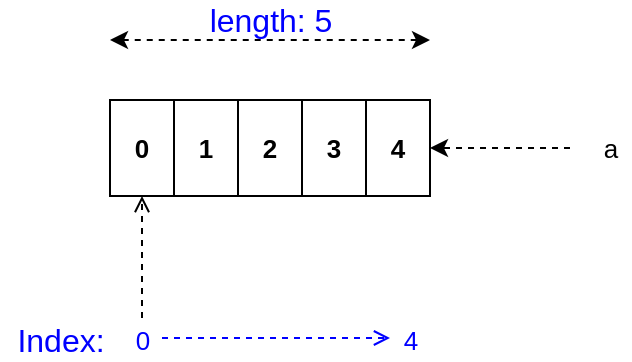<mxfile version="12.9.3" type="device" pages="3"><diagram id="CKsWFjaMFuOtYTAHAWAw" name="length"><mxGraphModel dx="946" dy="725" grid="1" gridSize="10" guides="1" tooltips="1" connect="1" arrows="1" fold="1" page="1" pageScale="1" pageWidth="850" pageHeight="1100" math="0" shadow="0"><root><mxCell id="0"/><mxCell id="1" parent="0"/><mxCell id="77YFHGBjgCDjchTip_u--9" style="edgeStyle=orthogonalEdgeStyle;rounded=0;orthogonalLoop=1;jettySize=auto;html=1;dashed=1;endArrow=open;endFill=0;fontSize=13;entryX=0.5;entryY=1;entryDx=0;entryDy=0;exitX=0.5;exitY=-0.05;exitDx=0;exitDy=0;exitPerimeter=0;" edge="1" parent="1" source="77YFHGBjgCDjchTip_u--10" target="77YFHGBjgCDjchTip_u--1"><mxGeometry relative="1" as="geometry"><mxPoint x="166" y="230" as="targetPoint"/><mxPoint x="200" y="220" as="sourcePoint"/></mxGeometry></mxCell><mxCell id="77YFHGBjgCDjchTip_u--1" value="0" style="rounded=0;whiteSpace=wrap;html=1;fillColor=none;fontSize=13;align=center;fontStyle=1" vertex="1" parent="1"><mxGeometry x="150" y="130" width="32" height="48" as="geometry"/></mxCell><mxCell id="77YFHGBjgCDjchTip_u--3" value="1" style="rounded=0;whiteSpace=wrap;html=1;fillColor=none;fontSize=13;align=center;fontStyle=1" vertex="1" parent="1"><mxGeometry x="182" y="130" width="32" height="48" as="geometry"/></mxCell><mxCell id="77YFHGBjgCDjchTip_u--4" value="2" style="rounded=0;whiteSpace=wrap;html=1;fillColor=none;fontSize=13;align=center;fontStyle=1" vertex="1" parent="1"><mxGeometry x="214" y="130" width="32" height="48" as="geometry"/></mxCell><mxCell id="77YFHGBjgCDjchTip_u--5" value="3" style="rounded=0;whiteSpace=wrap;html=1;fillColor=none;fontSize=13;align=center;fontStyle=1" vertex="1" parent="1"><mxGeometry x="246" y="130" width="32" height="48" as="geometry"/></mxCell><mxCell id="77YFHGBjgCDjchTip_u--6" value="4" style="rounded=0;whiteSpace=wrap;html=1;fillColor=none;fontSize=13;align=center;fontStyle=1" vertex="1" parent="1"><mxGeometry x="278" y="130" width="32" height="48" as="geometry"/></mxCell><mxCell id="77YFHGBjgCDjchTip_u--7" value="" style="endArrow=classic;html=1;dashed=1;fontSize=13;entryX=1;entryY=0.5;entryDx=0;entryDy=0;" edge="1" parent="1" target="77YFHGBjgCDjchTip_u--6"><mxGeometry width="50" height="50" relative="1" as="geometry"><mxPoint x="380" y="154" as="sourcePoint"/><mxPoint x="420" y="140" as="targetPoint"/></mxGeometry></mxCell><mxCell id="77YFHGBjgCDjchTip_u--8" value="a" style="text;html=1;align=center;verticalAlign=middle;resizable=0;points=[];autosize=1;fontSize=13;" vertex="1" parent="1"><mxGeometry x="390" y="144" width="20" height="20" as="geometry"/></mxCell><mxCell id="77YFHGBjgCDjchTip_u--10" value="0" style="text;html=1;align=center;verticalAlign=middle;resizable=0;points=[];autosize=1;fontSize=13;fontColor=#0000FF;" vertex="1" parent="1"><mxGeometry x="156" y="240" width="20" height="20" as="geometry"/></mxCell><mxCell id="77YFHGBjgCDjchTip_u--11" style="edgeStyle=orthogonalEdgeStyle;rounded=0;orthogonalLoop=1;jettySize=auto;html=1;dashed=1;endArrow=open;endFill=0;fontSize=13;exitX=0.5;exitY=-0.05;exitDx=0;exitDy=0;exitPerimeter=0;strokeColor=#0000FF;" edge="1" parent="1"><mxGeometry relative="1" as="geometry"><mxPoint x="290" y="249" as="targetPoint"/><mxPoint x="176" y="249" as="sourcePoint"/></mxGeometry></mxCell><mxCell id="77YFHGBjgCDjchTip_u--12" value="4" style="text;html=1;align=center;verticalAlign=middle;resizable=0;points=[];autosize=1;fontSize=13;fontColor=#0000FF;" vertex="1" parent="1"><mxGeometry x="290" y="240" width="20" height="20" as="geometry"/></mxCell><mxCell id="77YFHGBjgCDjchTip_u--13" value="" style="endArrow=classic;startArrow=classic;html=1;dashed=1;fontSize=13;" edge="1" parent="1"><mxGeometry width="50" height="50" relative="1" as="geometry"><mxPoint x="150" y="100" as="sourcePoint"/><mxPoint x="310" y="100" as="targetPoint"/></mxGeometry></mxCell><mxCell id="77YFHGBjgCDjchTip_u--15" value="length: 5" style="text;html=1;align=center;verticalAlign=middle;resizable=0;points=[];autosize=1;fontSize=16;fontColor=#0000FF;" vertex="1" parent="1"><mxGeometry x="190" y="80" width="80" height="20" as="geometry"/></mxCell><mxCell id="77YFHGBjgCDjchTip_u--16" value="Index:" style="text;html=1;align=center;verticalAlign=middle;resizable=0;points=[];autosize=1;fontSize=16;fontColor=#0000FF;" vertex="1" parent="1"><mxGeometry x="95" y="240" width="60" height="20" as="geometry"/></mxCell></root></mxGraphModel></diagram><diagram id="vk9Odr5whoIW98HqAB-Z" name="access"><mxGraphModel dx="946" dy="725" grid="1" gridSize="10" guides="1" tooltips="1" connect="1" arrows="1" fold="1" page="1" pageScale="1" pageWidth="850" pageHeight="1100" math="0" shadow="0"><root><mxCell id="V8BceSpcvKElYELYe0Uz-0"/><mxCell id="V8BceSpcvKElYELYe0Uz-1" parent="V8BceSpcvKElYELYe0Uz-0"/><mxCell id="MohczNHYN2f242Nev6kq-3" value="0" style="rounded=0;whiteSpace=wrap;html=1;fillColor=#ffffff;fontSize=13;align=center;fontStyle=1;strokeColor=#000000;fontColor=#0000FF;" vertex="1" parent="V8BceSpcvKElYELYe0Uz-1"><mxGeometry x="214" y="130" width="32" height="48" as="geometry"/></mxCell><mxCell id="MohczNHYN2f242Nev6kq-4" value="1" style="rounded=0;whiteSpace=wrap;html=1;fillColor=none;fontSize=13;align=center;fontStyle=1" vertex="1" parent="V8BceSpcvKElYELYe0Uz-1"><mxGeometry x="246" y="130" width="32" height="48" as="geometry"/></mxCell><mxCell id="MohczNHYN2f242Nev6kq-5" value="2" style="rounded=0;whiteSpace=wrap;html=1;fillColor=none;fontSize=13;align=center;fontStyle=1" vertex="1" parent="V8BceSpcvKElYELYe0Uz-1"><mxGeometry x="278" y="130" width="32" height="48" as="geometry"/></mxCell><mxCell id="MohczNHYN2f242Nev6kq-6" value="" style="endArrow=classic;html=1;dashed=1;fontSize=13;entryX=1;entryY=0.5;entryDx=0;entryDy=0;" edge="1" parent="V8BceSpcvKElYELYe0Uz-1" target="MohczNHYN2f242Nev6kq-5"><mxGeometry width="50" height="50" relative="1" as="geometry"><mxPoint x="380" y="154" as="sourcePoint"/><mxPoint x="420" y="140" as="targetPoint"/></mxGeometry></mxCell><mxCell id="MohczNHYN2f242Nev6kq-7" value="a" style="text;html=1;align=center;verticalAlign=middle;resizable=0;points=[];autosize=1;fontSize=13;" vertex="1" parent="V8BceSpcvKElYELYe0Uz-1"><mxGeometry x="390" y="144" width="20" height="20" as="geometry"/></mxCell><mxCell id="MohczNHYN2f242Nev6kq-16" value="3" style="rounded=0;whiteSpace=wrap;html=1;fillColor=#ffffff;fontSize=13;align=center;fontStyle=1;strokeColor=#000000;fontColor=#0000FF;" vertex="1" parent="V8BceSpcvKElYELYe0Uz-1"><mxGeometry x="214" y="290" width="32" height="48" as="geometry"/></mxCell><mxCell id="MohczNHYN2f242Nev6kq-17" value="1" style="rounded=0;whiteSpace=wrap;html=1;fillColor=none;fontSize=13;align=center;fontStyle=1" vertex="1" parent="V8BceSpcvKElYELYe0Uz-1"><mxGeometry x="246" y="290" width="32" height="48" as="geometry"/></mxCell><mxCell id="MohczNHYN2f242Nev6kq-18" value="2" style="rounded=0;whiteSpace=wrap;html=1;fillColor=none;fontSize=13;align=center;fontStyle=1" vertex="1" parent="V8BceSpcvKElYELYe0Uz-1"><mxGeometry x="278" y="290" width="32" height="48" as="geometry"/></mxCell><mxCell id="MohczNHYN2f242Nev6kq-19" value="" style="endArrow=classic;html=1;dashed=1;fontSize=13;entryX=1;entryY=0.5;entryDx=0;entryDy=0;" edge="1" parent="V8BceSpcvKElYELYe0Uz-1" target="MohczNHYN2f242Nev6kq-18"><mxGeometry width="50" height="50" relative="1" as="geometry"><mxPoint x="380" y="314" as="sourcePoint"/><mxPoint x="420" y="300" as="targetPoint"/></mxGeometry></mxCell><mxCell id="MohczNHYN2f242Nev6kq-20" value="a" style="text;html=1;align=center;verticalAlign=middle;resizable=0;points=[];autosize=1;fontSize=13;" vertex="1" parent="V8BceSpcvKElYELYe0Uz-1"><mxGeometry x="390" y="304" width="20" height="20" as="geometry"/></mxCell><mxCell id="MohczNHYN2f242Nev6kq-21" value="" style="edgeStyle=orthogonalEdgeStyle;rounded=0;orthogonalLoop=1;jettySize=auto;html=1;dashed=1;endArrow=open;endFill=0;strokeColor=#0000FF;fontSize=16;fontColor=#0000FF;" edge="1" parent="V8BceSpcvKElYELYe0Uz-1" source="MohczNHYN2f242Nev6kq-22" target="MohczNHYN2f242Nev6kq-16"><mxGeometry relative="1" as="geometry"/></mxCell><mxCell id="MohczNHYN2f242Nev6kq-22" value="a[0] = 3" style="text;html=1;align=center;verticalAlign=middle;resizable=0;points=[];autosize=1;fontSize=13;fontColor=#0000FF;" vertex="1" parent="V8BceSpcvKElYELYe0Uz-1"><mxGeometry x="200" y="230" width="60" height="20" as="geometry"/></mxCell></root></mxGraphModel></diagram><diagram id="SgHh_V5zE0uKP_F3bgV7" name="for-loop"><mxGraphModel dx="946" dy="725" grid="1" gridSize="10" guides="1" tooltips="1" connect="1" arrows="1" fold="1" page="1" pageScale="1" pageWidth="850" pageHeight="1100" math="0" shadow="0"><root><mxCell id="7ctsqSix7EuXHeI8nMBM-0"/><mxCell id="7ctsqSix7EuXHeI8nMBM-1" parent="7ctsqSix7EuXHeI8nMBM-0"/><mxCell id="7ctsqSix7EuXHeI8nMBM-3" value="" style="rounded=0;whiteSpace=wrap;html=1;fillColor=none;fontSize=13;align=center;fontStyle=1" vertex="1" parent="7ctsqSix7EuXHeI8nMBM-1"><mxGeometry x="202" y="110" width="32" height="48" as="geometry"/></mxCell><mxCell id="7ctsqSix7EuXHeI8nMBM-4" value="" style="rounded=0;whiteSpace=wrap;html=1;fillColor=none;fontSize=13;align=center;fontStyle=1" vertex="1" parent="7ctsqSix7EuXHeI8nMBM-1"><mxGeometry x="234" y="110" width="32" height="48" as="geometry"/></mxCell><mxCell id="7ctsqSix7EuXHeI8nMBM-5" value="" style="rounded=0;whiteSpace=wrap;html=1;fillColor=none;fontSize=13;align=center;fontStyle=1" vertex="1" parent="7ctsqSix7EuXHeI8nMBM-1"><mxGeometry x="266" y="110" width="32" height="48" as="geometry"/></mxCell><mxCell id="7ctsqSix7EuXHeI8nMBM-6" value="" style="rounded=0;whiteSpace=wrap;html=1;fillColor=none;fontSize=13;align=center;fontStyle=1" vertex="1" parent="7ctsqSix7EuXHeI8nMBM-1"><mxGeometry x="298" y="110" width="32" height="48" as="geometry"/></mxCell><mxCell id="7ctsqSix7EuXHeI8nMBM-14" value="" style="rounded=0;whiteSpace=wrap;html=1;fillColor=none;fontSize=13;align=center;fontStyle=1" vertex="1" parent="7ctsqSix7EuXHeI8nMBM-1"><mxGeometry x="330" y="110" width="32" height="48" as="geometry"/></mxCell><mxCell id="7ctsqSix7EuXHeI8nMBM-15" value="" style="rounded=0;whiteSpace=wrap;html=1;fillColor=none;fontSize=13;align=center;fontStyle=1" vertex="1" parent="7ctsqSix7EuXHeI8nMBM-1"><mxGeometry x="362" y="110" width="32" height="48" as="geometry"/></mxCell><mxCell id="7ctsqSix7EuXHeI8nMBM-16" value="" style="rounded=0;whiteSpace=wrap;html=1;fillColor=none;fontSize=13;align=center;fontStyle=1" vertex="1" parent="7ctsqSix7EuXHeI8nMBM-1"><mxGeometry x="394" y="110" width="32" height="48" as="geometry"/></mxCell><mxCell id="7ctsqSix7EuXHeI8nMBM-17" value="" style="rounded=0;whiteSpace=wrap;html=1;fillColor=none;fontSize=13;align=center;fontStyle=1" vertex="1" parent="7ctsqSix7EuXHeI8nMBM-1"><mxGeometry x="426" y="110" width="32" height="48" as="geometry"/></mxCell><mxCell id="7ctsqSix7EuXHeI8nMBM-18" value="" style="rounded=0;whiteSpace=wrap;html=1;fillColor=none;fontSize=13;align=center;fontStyle=1" vertex="1" parent="7ctsqSix7EuXHeI8nMBM-1"><mxGeometry x="458" y="110" width="32" height="48" as="geometry"/></mxCell><mxCell id="7ctsqSix7EuXHeI8nMBM-19" value="" style="rounded=0;whiteSpace=wrap;html=1;fillColor=none;fontSize=13;align=center;fontStyle=1" vertex="1" parent="7ctsqSix7EuXHeI8nMBM-1"><mxGeometry x="490" y="110" width="32" height="48" as="geometry"/></mxCell><mxCell id="7ctsqSix7EuXHeI8nMBM-20" value="" style="rounded=0;whiteSpace=wrap;html=1;fillColor=none;fontSize=13;align=center;fontStyle=1" vertex="1" parent="7ctsqSix7EuXHeI8nMBM-1"><mxGeometry x="522" y="110" width="32" height="48" as="geometry"/></mxCell><mxCell id="7ctsqSix7EuXHeI8nMBM-21" value="" style="rounded=0;whiteSpace=wrap;html=1;fillColor=none;fontSize=13;align=center;fontStyle=1" vertex="1" parent="7ctsqSix7EuXHeI8nMBM-1"><mxGeometry x="554" y="110" width="32" height="48" as="geometry"/></mxCell><mxCell id="7ctsqSix7EuXHeI8nMBM-22" value="0" style="rounded=0;whiteSpace=wrap;html=1;fillColor=none;fontSize=13;align=center;fontStyle=1;fontColor=#0000FF;" vertex="1" parent="7ctsqSix7EuXHeI8nMBM-1"><mxGeometry x="70" y="190" width="32" height="48" as="geometry"/></mxCell><mxCell id="7ctsqSix7EuXHeI8nMBM-23" value="0" style="rounded=0;whiteSpace=wrap;html=1;fillColor=none;fontSize=13;align=center;fontStyle=1;fontColor=#FF8000;" vertex="1" parent="7ctsqSix7EuXHeI8nMBM-1"><mxGeometry x="130" y="190" width="32" height="48" as="geometry"/></mxCell><mxCell id="7ctsqSix7EuXHeI8nMBM-24" value="sum" style="text;html=1;align=center;verticalAlign=middle;resizable=0;points=[];autosize=1;fontSize=16;fontColor=#0000FF;" vertex="1" parent="7ctsqSix7EuXHeI8nMBM-1"><mxGeometry x="61" y="170" width="50" height="20" as="geometry"/></mxCell><mxCell id="7ctsqSix7EuXHeI8nMBM-25" value="i" style="text;html=1;align=center;verticalAlign=middle;resizable=0;points=[];autosize=1;fontSize=16;fontColor=#FF8000;" vertex="1" parent="7ctsqSix7EuXHeI8nMBM-1"><mxGeometry x="136" y="170" width="20" height="20" as="geometry"/></mxCell><mxCell id="7ctsqSix7EuXHeI8nMBM-26" value="0" style="rounded=0;whiteSpace=wrap;html=1;fillColor=none;fontSize=13;align=center;fontStyle=1" vertex="1" parent="7ctsqSix7EuXHeI8nMBM-1"><mxGeometry x="202" y="190" width="32" height="48" as="geometry"/></mxCell><mxCell id="7ctsqSix7EuXHeI8nMBM-27" value="1" style="rounded=0;whiteSpace=wrap;html=1;fillColor=none;fontSize=13;align=center;fontStyle=1;fontColor=#0000FF;" vertex="1" parent="7ctsqSix7EuXHeI8nMBM-1"><mxGeometry x="70" y="270" width="32" height="48" as="geometry"/></mxCell><mxCell id="7ctsqSix7EuXHeI8nMBM-28" value="1" style="rounded=0;whiteSpace=wrap;html=1;fillColor=none;fontSize=13;align=center;fontStyle=1;fontColor=#FF8000;" vertex="1" parent="7ctsqSix7EuXHeI8nMBM-1"><mxGeometry x="130" y="270" width="32" height="48" as="geometry"/></mxCell><mxCell id="7ctsqSix7EuXHeI8nMBM-29" value="1" style="rounded=0;whiteSpace=wrap;html=1;fillColor=none;fontSize=13;align=center;fontStyle=1" vertex="1" parent="7ctsqSix7EuXHeI8nMBM-1"><mxGeometry x="234" y="270" width="32" height="48" as="geometry"/></mxCell><mxCell id="7ctsqSix7EuXHeI8nMBM-30" value="3" style="rounded=0;whiteSpace=wrap;html=1;fillColor=none;fontSize=13;align=center;fontStyle=1;fontColor=#0000FF;" vertex="1" parent="7ctsqSix7EuXHeI8nMBM-1"><mxGeometry x="70" y="350" width="32" height="48" as="geometry"/></mxCell><mxCell id="7ctsqSix7EuXHeI8nMBM-31" value="2" style="rounded=0;whiteSpace=wrap;html=1;fillColor=none;fontSize=13;align=center;fontStyle=1;fontColor=#FF8000;" vertex="1" parent="7ctsqSix7EuXHeI8nMBM-1"><mxGeometry x="130" y="350" width="32" height="48" as="geometry"/></mxCell><mxCell id="7ctsqSix7EuXHeI8nMBM-32" value="3" style="rounded=0;whiteSpace=wrap;html=1;fillColor=none;fontSize=13;align=center;fontStyle=1" vertex="1" parent="7ctsqSix7EuXHeI8nMBM-1"><mxGeometry x="266" y="350" width="32" height="48" as="geometry"/></mxCell><mxCell id="7ctsqSix7EuXHeI8nMBM-35" value="i &amp;lt; 10; sum = sum + i; a[i] = sum;" style="text;html=1;align=center;verticalAlign=middle;resizable=0;points=[];autosize=1;fontSize=16;fontColor=#FF8000;" vertex="1" parent="7ctsqSix7EuXHeI8nMBM-1"><mxGeometry x="272" y="204" width="250" height="20" as="geometry"/></mxCell><mxCell id="7ctsqSix7EuXHeI8nMBM-36" value="i++; i &amp;lt; 10; sum = sum + i; a[i] = sum;" style="text;html=1;align=center;verticalAlign=middle;resizable=0;points=[];autosize=1;fontSize=16;fontColor=#FF8000;" vertex="1" parent="7ctsqSix7EuXHeI8nMBM-1"><mxGeometry x="274" y="284" width="280" height="20" as="geometry"/></mxCell><mxCell id="7ctsqSix7EuXHeI8nMBM-37" value="i++; i &amp;lt; 10; sum = sum + i; a[i] = sum;" style="text;html=1;align=center;verticalAlign=middle;resizable=0;points=[];autosize=1;fontSize=16;fontColor=#FF8000;" vertex="1" parent="7ctsqSix7EuXHeI8nMBM-1"><mxGeometry x="310" y="364" width="280" height="20" as="geometry"/></mxCell></root></mxGraphModel></diagram></mxfile>